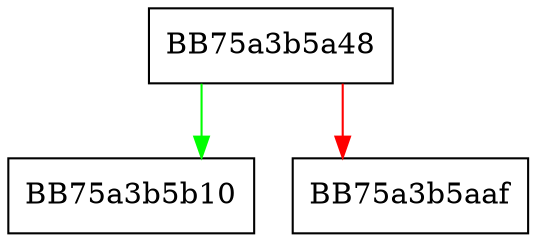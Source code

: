 digraph get_perfmon_info {
  node [shape="box"];
  graph [splines=ortho];
  BB75a3b5a48 -> BB75a3b5b10 [color="green"];
  BB75a3b5a48 -> BB75a3b5aaf [color="red"];
}